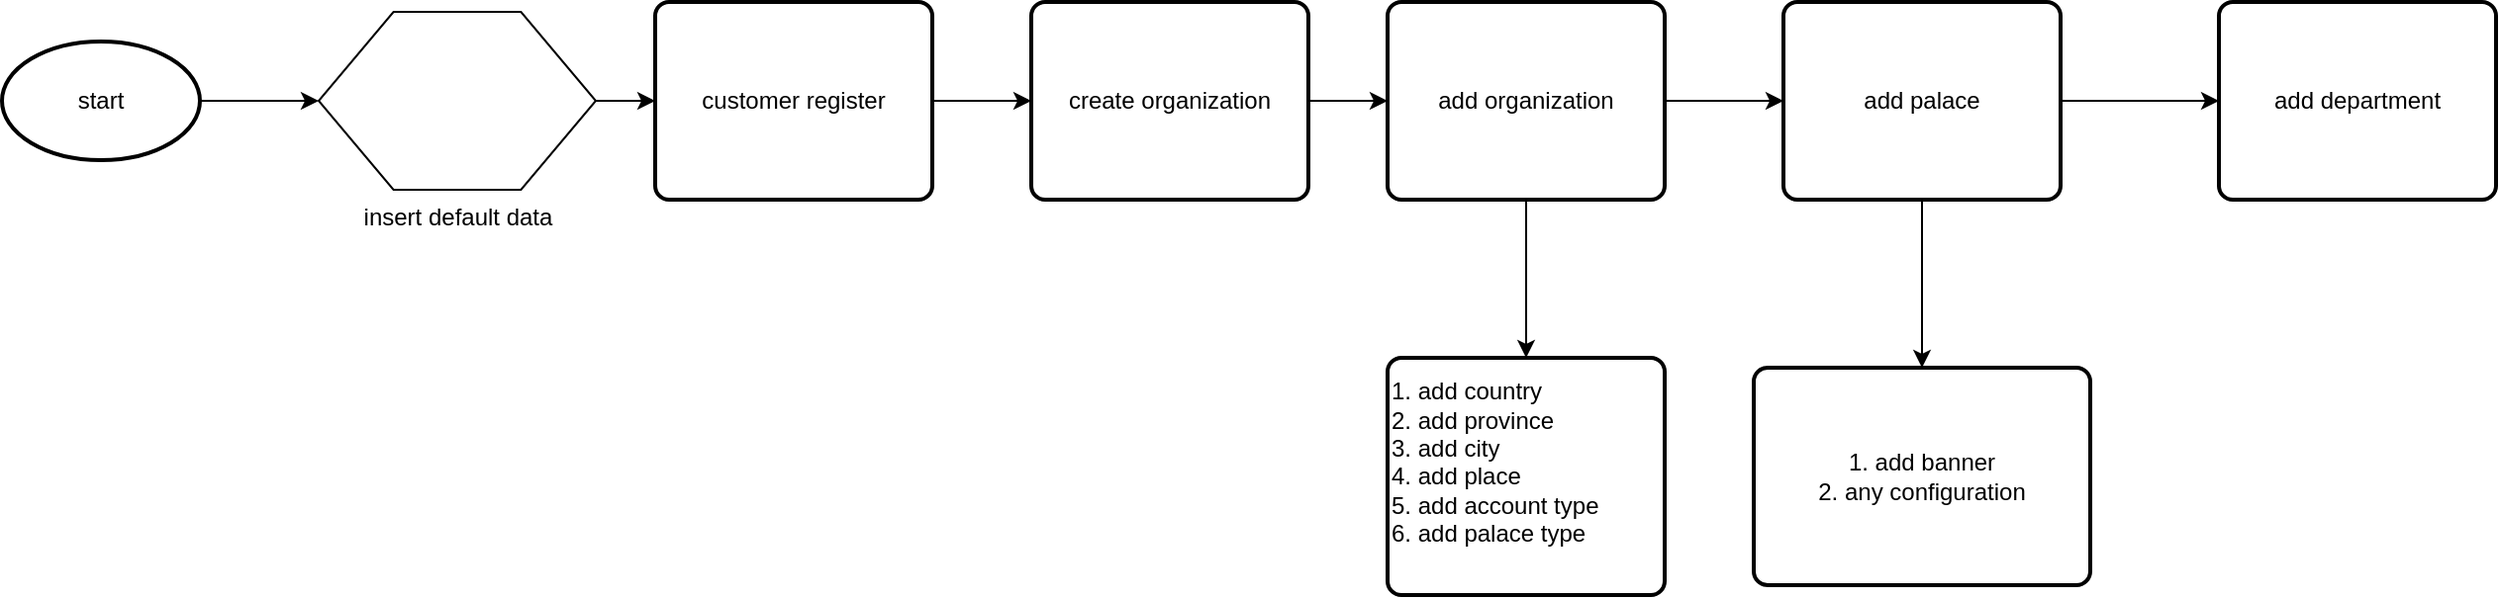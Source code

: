 <mxfile version="21.7.2" type="device">
  <diagram name="Page-1" id="HihmZVqyp5E39oHcQqml">
    <mxGraphModel dx="1111" dy="664" grid="1" gridSize="10" guides="1" tooltips="1" connect="1" arrows="1" fold="1" page="1" pageScale="1" pageWidth="850" pageHeight="1100" math="0" shadow="0">
      <root>
        <mxCell id="0" />
        <mxCell id="1" parent="0" />
        <mxCell id="2RN7axm0YgN6PcbXL6NU-4" style="edgeStyle=orthogonalEdgeStyle;rounded=0;orthogonalLoop=1;jettySize=auto;html=1;entryX=0;entryY=0.5;entryDx=0;entryDy=0;" edge="1" parent="1" source="2RN7axm0YgN6PcbXL6NU-2" target="2RN7axm0YgN6PcbXL6NU-3">
          <mxGeometry relative="1" as="geometry" />
        </mxCell>
        <mxCell id="2RN7axm0YgN6PcbXL6NU-2" value="start" style="strokeWidth=2;html=1;shape=mxgraph.flowchart.start_1;whiteSpace=wrap;" vertex="1" parent="1">
          <mxGeometry x="40" y="300" width="100" height="60" as="geometry" />
        </mxCell>
        <mxCell id="2RN7axm0YgN6PcbXL6NU-6" style="edgeStyle=orthogonalEdgeStyle;rounded=0;orthogonalLoop=1;jettySize=auto;html=1;entryX=0;entryY=0.5;entryDx=0;entryDy=0;exitX=1;exitY=0.5;exitDx=0;exitDy=0;" edge="1" parent="1" source="2RN7axm0YgN6PcbXL6NU-19" target="2RN7axm0YgN6PcbXL6NU-5">
          <mxGeometry relative="1" as="geometry">
            <mxPoint x="640" y="335" as="sourcePoint" />
          </mxGeometry>
        </mxCell>
        <mxCell id="2RN7axm0YgN6PcbXL6NU-20" style="edgeStyle=orthogonalEdgeStyle;rounded=0;orthogonalLoop=1;jettySize=auto;html=1;entryX=0;entryY=0.5;entryDx=0;entryDy=0;" edge="1" parent="1" source="2RN7axm0YgN6PcbXL6NU-3" target="2RN7axm0YgN6PcbXL6NU-19">
          <mxGeometry relative="1" as="geometry" />
        </mxCell>
        <mxCell id="2RN7axm0YgN6PcbXL6NU-3" value="insert default data" style="verticalLabelPosition=bottom;verticalAlign=top;html=1;shape=hexagon;perimeter=hexagonPerimeter2;arcSize=6;size=0.27;" vertex="1" parent="1">
          <mxGeometry x="200" y="285" width="140" height="90" as="geometry" />
        </mxCell>
        <mxCell id="2RN7axm0YgN6PcbXL6NU-9" style="edgeStyle=orthogonalEdgeStyle;rounded=0;orthogonalLoop=1;jettySize=auto;html=1;entryX=0;entryY=0.5;entryDx=0;entryDy=0;" edge="1" parent="1" source="2RN7axm0YgN6PcbXL6NU-5" target="2RN7axm0YgN6PcbXL6NU-8">
          <mxGeometry relative="1" as="geometry" />
        </mxCell>
        <mxCell id="2RN7axm0YgN6PcbXL6NU-5" value="create organization" style="rounded=1;whiteSpace=wrap;html=1;absoluteArcSize=1;arcSize=14;strokeWidth=2;" vertex="1" parent="1">
          <mxGeometry x="560" y="280" width="140" height="100" as="geometry" />
        </mxCell>
        <mxCell id="2RN7axm0YgN6PcbXL6NU-21" style="edgeStyle=orthogonalEdgeStyle;rounded=0;orthogonalLoop=1;jettySize=auto;html=1;entryX=0.5;entryY=0;entryDx=0;entryDy=0;" edge="1" parent="1" source="2RN7axm0YgN6PcbXL6NU-8" target="2RN7axm0YgN6PcbXL6NU-11">
          <mxGeometry relative="1" as="geometry" />
        </mxCell>
        <mxCell id="2RN7axm0YgN6PcbXL6NU-24" style="edgeStyle=orthogonalEdgeStyle;rounded=0;orthogonalLoop=1;jettySize=auto;html=1;entryX=0;entryY=0.5;entryDx=0;entryDy=0;" edge="1" parent="1" source="2RN7axm0YgN6PcbXL6NU-8" target="2RN7axm0YgN6PcbXL6NU-13">
          <mxGeometry relative="1" as="geometry" />
        </mxCell>
        <mxCell id="2RN7axm0YgN6PcbXL6NU-8" value="add organization" style="rounded=1;whiteSpace=wrap;html=1;absoluteArcSize=1;arcSize=14;strokeWidth=2;" vertex="1" parent="1">
          <mxGeometry x="740" y="280" width="140" height="100" as="geometry" />
        </mxCell>
        <mxCell id="2RN7axm0YgN6PcbXL6NU-11" value="1. add country&lt;br&gt;2. add province&lt;br&gt;3. add city&lt;br&gt;&lt;div style=&quot;&quot;&gt;4. add place&lt;/div&gt;&lt;div style=&quot;&quot;&gt;5. add account type&lt;/div&gt;&lt;div style=&quot;&quot;&gt;6. add palace type&lt;/div&gt;&lt;div style=&quot;&quot;&gt;&lt;br&gt;&lt;/div&gt;" style="rounded=1;whiteSpace=wrap;html=1;absoluteArcSize=1;arcSize=14;strokeWidth=2;align=left;" vertex="1" parent="1">
          <mxGeometry x="740" y="460" width="140" height="120" as="geometry" />
        </mxCell>
        <mxCell id="2RN7axm0YgN6PcbXL6NU-22" style="edgeStyle=orthogonalEdgeStyle;rounded=0;orthogonalLoop=1;jettySize=auto;html=1;" edge="1" parent="1" source="2RN7axm0YgN6PcbXL6NU-13" target="2RN7axm0YgN6PcbXL6NU-17">
          <mxGeometry relative="1" as="geometry" />
        </mxCell>
        <mxCell id="2RN7axm0YgN6PcbXL6NU-23" style="edgeStyle=orthogonalEdgeStyle;rounded=0;orthogonalLoop=1;jettySize=auto;html=1;entryX=0;entryY=0.5;entryDx=0;entryDy=0;" edge="1" parent="1" source="2RN7axm0YgN6PcbXL6NU-13" target="2RN7axm0YgN6PcbXL6NU-15">
          <mxGeometry relative="1" as="geometry" />
        </mxCell>
        <mxCell id="2RN7axm0YgN6PcbXL6NU-13" value="add palace" style="rounded=1;whiteSpace=wrap;html=1;absoluteArcSize=1;arcSize=14;strokeWidth=2;" vertex="1" parent="1">
          <mxGeometry x="940" y="280" width="140" height="100" as="geometry" />
        </mxCell>
        <mxCell id="2RN7axm0YgN6PcbXL6NU-15" value="add department" style="rounded=1;whiteSpace=wrap;html=1;absoluteArcSize=1;arcSize=14;strokeWidth=2;" vertex="1" parent="1">
          <mxGeometry x="1160" y="280" width="140" height="100" as="geometry" />
        </mxCell>
        <mxCell id="2RN7axm0YgN6PcbXL6NU-17" value="1. add banner&lt;br&gt;2. any configuration" style="rounded=1;whiteSpace=wrap;html=1;absoluteArcSize=1;arcSize=14;strokeWidth=2;" vertex="1" parent="1">
          <mxGeometry x="925" y="465" width="170" height="110" as="geometry" />
        </mxCell>
        <mxCell id="2RN7axm0YgN6PcbXL6NU-19" value="customer register" style="rounded=1;whiteSpace=wrap;html=1;absoluteArcSize=1;arcSize=14;strokeWidth=2;" vertex="1" parent="1">
          <mxGeometry x="370" y="280" width="140" height="100" as="geometry" />
        </mxCell>
      </root>
    </mxGraphModel>
  </diagram>
</mxfile>
